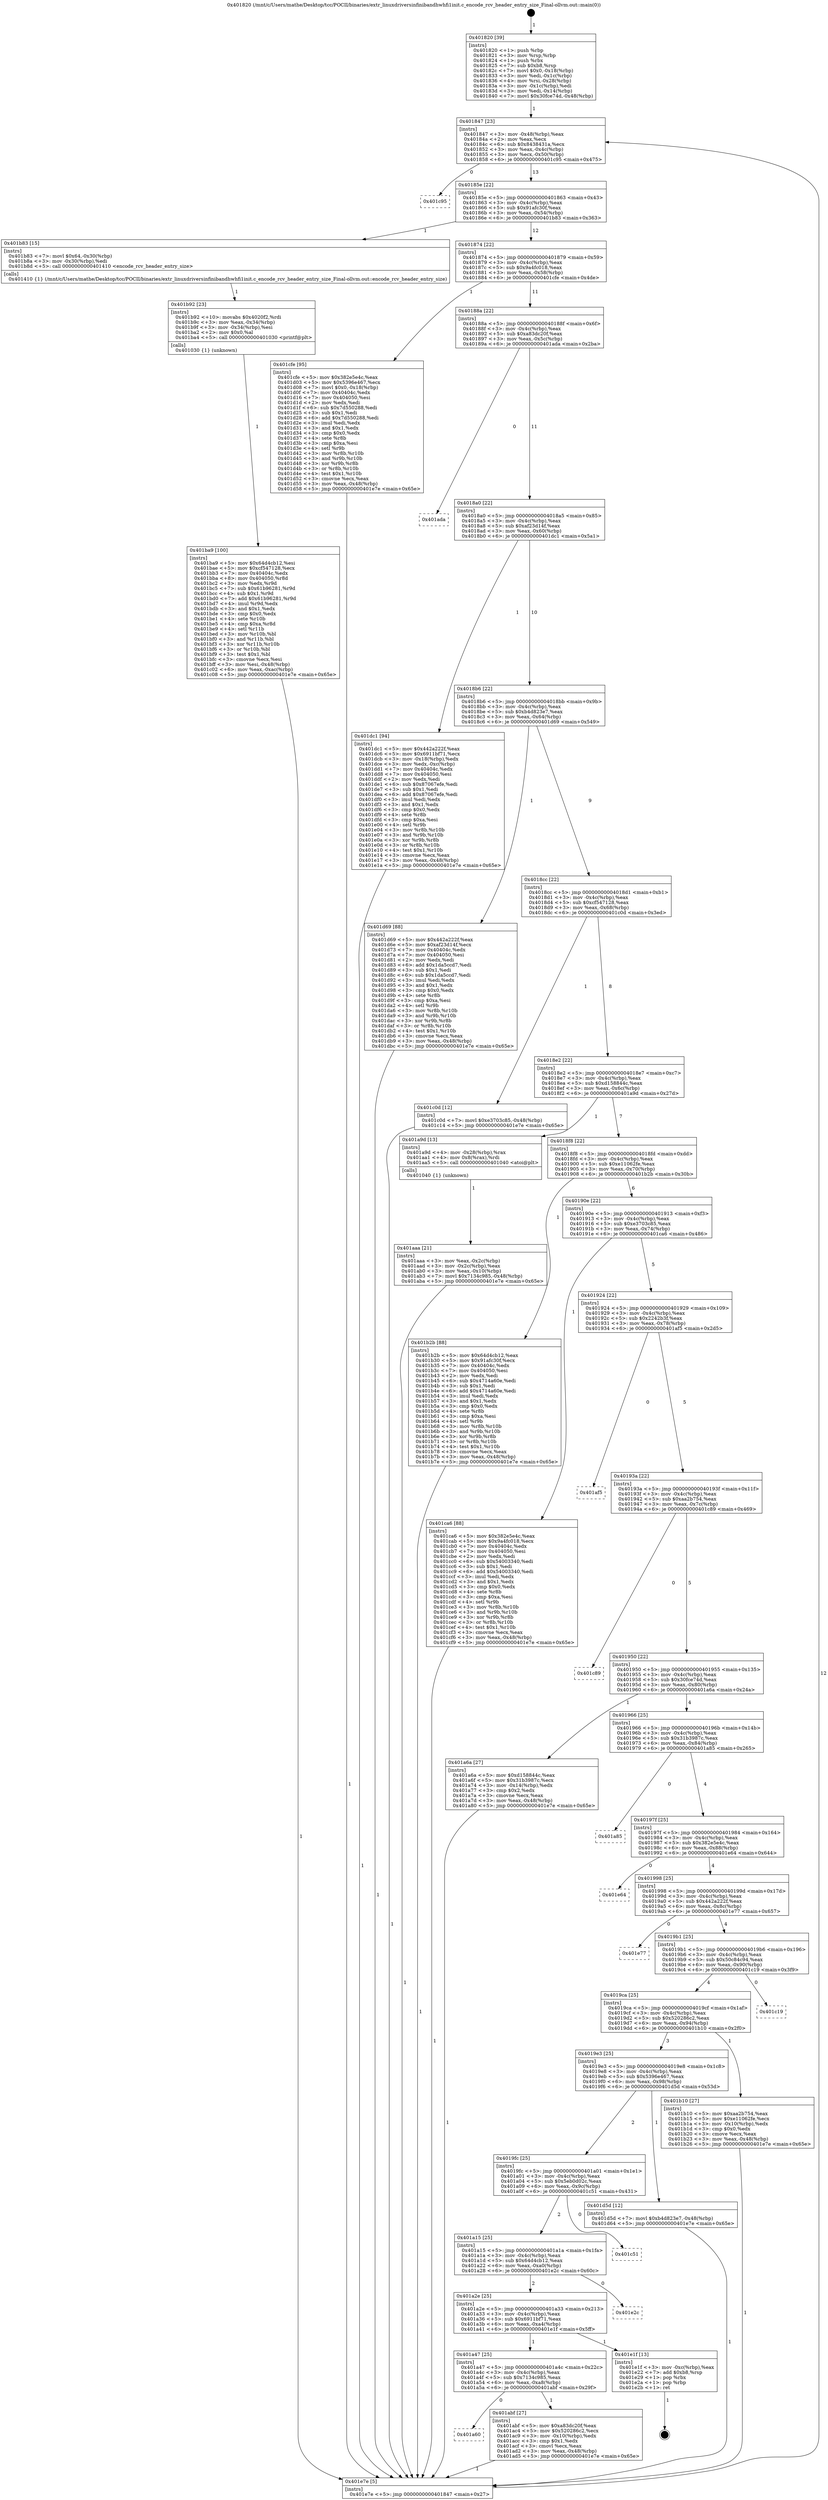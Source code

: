 digraph "0x401820" {
  label = "0x401820 (/mnt/c/Users/mathe/Desktop/tcc/POCII/binaries/extr_linuxdriversinfinibandhwhfi1init.c_encode_rcv_header_entry_size_Final-ollvm.out::main(0))"
  labelloc = "t"
  node[shape=record]

  Entry [label="",width=0.3,height=0.3,shape=circle,fillcolor=black,style=filled]
  "0x401847" [label="{
     0x401847 [23]\l
     | [instrs]\l
     &nbsp;&nbsp;0x401847 \<+3\>: mov -0x48(%rbp),%eax\l
     &nbsp;&nbsp;0x40184a \<+2\>: mov %eax,%ecx\l
     &nbsp;&nbsp;0x40184c \<+6\>: sub $0x8438431a,%ecx\l
     &nbsp;&nbsp;0x401852 \<+3\>: mov %eax,-0x4c(%rbp)\l
     &nbsp;&nbsp;0x401855 \<+3\>: mov %ecx,-0x50(%rbp)\l
     &nbsp;&nbsp;0x401858 \<+6\>: je 0000000000401c95 \<main+0x475\>\l
  }"]
  "0x401c95" [label="{
     0x401c95\l
  }", style=dashed]
  "0x40185e" [label="{
     0x40185e [22]\l
     | [instrs]\l
     &nbsp;&nbsp;0x40185e \<+5\>: jmp 0000000000401863 \<main+0x43\>\l
     &nbsp;&nbsp;0x401863 \<+3\>: mov -0x4c(%rbp),%eax\l
     &nbsp;&nbsp;0x401866 \<+5\>: sub $0x91afc30f,%eax\l
     &nbsp;&nbsp;0x40186b \<+3\>: mov %eax,-0x54(%rbp)\l
     &nbsp;&nbsp;0x40186e \<+6\>: je 0000000000401b83 \<main+0x363\>\l
  }"]
  Exit [label="",width=0.3,height=0.3,shape=circle,fillcolor=black,style=filled,peripheries=2]
  "0x401b83" [label="{
     0x401b83 [15]\l
     | [instrs]\l
     &nbsp;&nbsp;0x401b83 \<+7\>: movl $0x64,-0x30(%rbp)\l
     &nbsp;&nbsp;0x401b8a \<+3\>: mov -0x30(%rbp),%edi\l
     &nbsp;&nbsp;0x401b8d \<+5\>: call 0000000000401410 \<encode_rcv_header_entry_size\>\l
     | [calls]\l
     &nbsp;&nbsp;0x401410 \{1\} (/mnt/c/Users/mathe/Desktop/tcc/POCII/binaries/extr_linuxdriversinfinibandhwhfi1init.c_encode_rcv_header_entry_size_Final-ollvm.out::encode_rcv_header_entry_size)\l
  }"]
  "0x401874" [label="{
     0x401874 [22]\l
     | [instrs]\l
     &nbsp;&nbsp;0x401874 \<+5\>: jmp 0000000000401879 \<main+0x59\>\l
     &nbsp;&nbsp;0x401879 \<+3\>: mov -0x4c(%rbp),%eax\l
     &nbsp;&nbsp;0x40187c \<+5\>: sub $0x9a4fc018,%eax\l
     &nbsp;&nbsp;0x401881 \<+3\>: mov %eax,-0x58(%rbp)\l
     &nbsp;&nbsp;0x401884 \<+6\>: je 0000000000401cfe \<main+0x4de\>\l
  }"]
  "0x401ba9" [label="{
     0x401ba9 [100]\l
     | [instrs]\l
     &nbsp;&nbsp;0x401ba9 \<+5\>: mov $0x64d4cb12,%esi\l
     &nbsp;&nbsp;0x401bae \<+5\>: mov $0xcf547128,%ecx\l
     &nbsp;&nbsp;0x401bb3 \<+7\>: mov 0x40404c,%edx\l
     &nbsp;&nbsp;0x401bba \<+8\>: mov 0x404050,%r8d\l
     &nbsp;&nbsp;0x401bc2 \<+3\>: mov %edx,%r9d\l
     &nbsp;&nbsp;0x401bc5 \<+7\>: sub $0x61b96281,%r9d\l
     &nbsp;&nbsp;0x401bcc \<+4\>: sub $0x1,%r9d\l
     &nbsp;&nbsp;0x401bd0 \<+7\>: add $0x61b96281,%r9d\l
     &nbsp;&nbsp;0x401bd7 \<+4\>: imul %r9d,%edx\l
     &nbsp;&nbsp;0x401bdb \<+3\>: and $0x1,%edx\l
     &nbsp;&nbsp;0x401bde \<+3\>: cmp $0x0,%edx\l
     &nbsp;&nbsp;0x401be1 \<+4\>: sete %r10b\l
     &nbsp;&nbsp;0x401be5 \<+4\>: cmp $0xa,%r8d\l
     &nbsp;&nbsp;0x401be9 \<+4\>: setl %r11b\l
     &nbsp;&nbsp;0x401bed \<+3\>: mov %r10b,%bl\l
     &nbsp;&nbsp;0x401bf0 \<+3\>: and %r11b,%bl\l
     &nbsp;&nbsp;0x401bf3 \<+3\>: xor %r11b,%r10b\l
     &nbsp;&nbsp;0x401bf6 \<+3\>: or %r10b,%bl\l
     &nbsp;&nbsp;0x401bf9 \<+3\>: test $0x1,%bl\l
     &nbsp;&nbsp;0x401bfc \<+3\>: cmovne %ecx,%esi\l
     &nbsp;&nbsp;0x401bff \<+3\>: mov %esi,-0x48(%rbp)\l
     &nbsp;&nbsp;0x401c02 \<+6\>: mov %eax,-0xac(%rbp)\l
     &nbsp;&nbsp;0x401c08 \<+5\>: jmp 0000000000401e7e \<main+0x65e\>\l
  }"]
  "0x401cfe" [label="{
     0x401cfe [95]\l
     | [instrs]\l
     &nbsp;&nbsp;0x401cfe \<+5\>: mov $0x382e5e4c,%eax\l
     &nbsp;&nbsp;0x401d03 \<+5\>: mov $0x5396e467,%ecx\l
     &nbsp;&nbsp;0x401d08 \<+7\>: movl $0x0,-0x18(%rbp)\l
     &nbsp;&nbsp;0x401d0f \<+7\>: mov 0x40404c,%edx\l
     &nbsp;&nbsp;0x401d16 \<+7\>: mov 0x404050,%esi\l
     &nbsp;&nbsp;0x401d1d \<+2\>: mov %edx,%edi\l
     &nbsp;&nbsp;0x401d1f \<+6\>: sub $0x7d550288,%edi\l
     &nbsp;&nbsp;0x401d25 \<+3\>: sub $0x1,%edi\l
     &nbsp;&nbsp;0x401d28 \<+6\>: add $0x7d550288,%edi\l
     &nbsp;&nbsp;0x401d2e \<+3\>: imul %edi,%edx\l
     &nbsp;&nbsp;0x401d31 \<+3\>: and $0x1,%edx\l
     &nbsp;&nbsp;0x401d34 \<+3\>: cmp $0x0,%edx\l
     &nbsp;&nbsp;0x401d37 \<+4\>: sete %r8b\l
     &nbsp;&nbsp;0x401d3b \<+3\>: cmp $0xa,%esi\l
     &nbsp;&nbsp;0x401d3e \<+4\>: setl %r9b\l
     &nbsp;&nbsp;0x401d42 \<+3\>: mov %r8b,%r10b\l
     &nbsp;&nbsp;0x401d45 \<+3\>: and %r9b,%r10b\l
     &nbsp;&nbsp;0x401d48 \<+3\>: xor %r9b,%r8b\l
     &nbsp;&nbsp;0x401d4b \<+3\>: or %r8b,%r10b\l
     &nbsp;&nbsp;0x401d4e \<+4\>: test $0x1,%r10b\l
     &nbsp;&nbsp;0x401d52 \<+3\>: cmovne %ecx,%eax\l
     &nbsp;&nbsp;0x401d55 \<+3\>: mov %eax,-0x48(%rbp)\l
     &nbsp;&nbsp;0x401d58 \<+5\>: jmp 0000000000401e7e \<main+0x65e\>\l
  }"]
  "0x40188a" [label="{
     0x40188a [22]\l
     | [instrs]\l
     &nbsp;&nbsp;0x40188a \<+5\>: jmp 000000000040188f \<main+0x6f\>\l
     &nbsp;&nbsp;0x40188f \<+3\>: mov -0x4c(%rbp),%eax\l
     &nbsp;&nbsp;0x401892 \<+5\>: sub $0xa83dc20f,%eax\l
     &nbsp;&nbsp;0x401897 \<+3\>: mov %eax,-0x5c(%rbp)\l
     &nbsp;&nbsp;0x40189a \<+6\>: je 0000000000401ada \<main+0x2ba\>\l
  }"]
  "0x401b92" [label="{
     0x401b92 [23]\l
     | [instrs]\l
     &nbsp;&nbsp;0x401b92 \<+10\>: movabs $0x4020f2,%rdi\l
     &nbsp;&nbsp;0x401b9c \<+3\>: mov %eax,-0x34(%rbp)\l
     &nbsp;&nbsp;0x401b9f \<+3\>: mov -0x34(%rbp),%esi\l
     &nbsp;&nbsp;0x401ba2 \<+2\>: mov $0x0,%al\l
     &nbsp;&nbsp;0x401ba4 \<+5\>: call 0000000000401030 \<printf@plt\>\l
     | [calls]\l
     &nbsp;&nbsp;0x401030 \{1\} (unknown)\l
  }"]
  "0x401ada" [label="{
     0x401ada\l
  }", style=dashed]
  "0x4018a0" [label="{
     0x4018a0 [22]\l
     | [instrs]\l
     &nbsp;&nbsp;0x4018a0 \<+5\>: jmp 00000000004018a5 \<main+0x85\>\l
     &nbsp;&nbsp;0x4018a5 \<+3\>: mov -0x4c(%rbp),%eax\l
     &nbsp;&nbsp;0x4018a8 \<+5\>: sub $0xaf23d14f,%eax\l
     &nbsp;&nbsp;0x4018ad \<+3\>: mov %eax,-0x60(%rbp)\l
     &nbsp;&nbsp;0x4018b0 \<+6\>: je 0000000000401dc1 \<main+0x5a1\>\l
  }"]
  "0x401a60" [label="{
     0x401a60\l
  }", style=dashed]
  "0x401dc1" [label="{
     0x401dc1 [94]\l
     | [instrs]\l
     &nbsp;&nbsp;0x401dc1 \<+5\>: mov $0x442a222f,%eax\l
     &nbsp;&nbsp;0x401dc6 \<+5\>: mov $0x6911bf71,%ecx\l
     &nbsp;&nbsp;0x401dcb \<+3\>: mov -0x18(%rbp),%edx\l
     &nbsp;&nbsp;0x401dce \<+3\>: mov %edx,-0xc(%rbp)\l
     &nbsp;&nbsp;0x401dd1 \<+7\>: mov 0x40404c,%edx\l
     &nbsp;&nbsp;0x401dd8 \<+7\>: mov 0x404050,%esi\l
     &nbsp;&nbsp;0x401ddf \<+2\>: mov %edx,%edi\l
     &nbsp;&nbsp;0x401de1 \<+6\>: sub $0x87067efe,%edi\l
     &nbsp;&nbsp;0x401de7 \<+3\>: sub $0x1,%edi\l
     &nbsp;&nbsp;0x401dea \<+6\>: add $0x87067efe,%edi\l
     &nbsp;&nbsp;0x401df0 \<+3\>: imul %edi,%edx\l
     &nbsp;&nbsp;0x401df3 \<+3\>: and $0x1,%edx\l
     &nbsp;&nbsp;0x401df6 \<+3\>: cmp $0x0,%edx\l
     &nbsp;&nbsp;0x401df9 \<+4\>: sete %r8b\l
     &nbsp;&nbsp;0x401dfd \<+3\>: cmp $0xa,%esi\l
     &nbsp;&nbsp;0x401e00 \<+4\>: setl %r9b\l
     &nbsp;&nbsp;0x401e04 \<+3\>: mov %r8b,%r10b\l
     &nbsp;&nbsp;0x401e07 \<+3\>: and %r9b,%r10b\l
     &nbsp;&nbsp;0x401e0a \<+3\>: xor %r9b,%r8b\l
     &nbsp;&nbsp;0x401e0d \<+3\>: or %r8b,%r10b\l
     &nbsp;&nbsp;0x401e10 \<+4\>: test $0x1,%r10b\l
     &nbsp;&nbsp;0x401e14 \<+3\>: cmovne %ecx,%eax\l
     &nbsp;&nbsp;0x401e17 \<+3\>: mov %eax,-0x48(%rbp)\l
     &nbsp;&nbsp;0x401e1a \<+5\>: jmp 0000000000401e7e \<main+0x65e\>\l
  }"]
  "0x4018b6" [label="{
     0x4018b6 [22]\l
     | [instrs]\l
     &nbsp;&nbsp;0x4018b6 \<+5\>: jmp 00000000004018bb \<main+0x9b\>\l
     &nbsp;&nbsp;0x4018bb \<+3\>: mov -0x4c(%rbp),%eax\l
     &nbsp;&nbsp;0x4018be \<+5\>: sub $0xb4d823e7,%eax\l
     &nbsp;&nbsp;0x4018c3 \<+3\>: mov %eax,-0x64(%rbp)\l
     &nbsp;&nbsp;0x4018c6 \<+6\>: je 0000000000401d69 \<main+0x549\>\l
  }"]
  "0x401abf" [label="{
     0x401abf [27]\l
     | [instrs]\l
     &nbsp;&nbsp;0x401abf \<+5\>: mov $0xa83dc20f,%eax\l
     &nbsp;&nbsp;0x401ac4 \<+5\>: mov $0x520286c2,%ecx\l
     &nbsp;&nbsp;0x401ac9 \<+3\>: mov -0x10(%rbp),%edx\l
     &nbsp;&nbsp;0x401acc \<+3\>: cmp $0x1,%edx\l
     &nbsp;&nbsp;0x401acf \<+3\>: cmovl %ecx,%eax\l
     &nbsp;&nbsp;0x401ad2 \<+3\>: mov %eax,-0x48(%rbp)\l
     &nbsp;&nbsp;0x401ad5 \<+5\>: jmp 0000000000401e7e \<main+0x65e\>\l
  }"]
  "0x401d69" [label="{
     0x401d69 [88]\l
     | [instrs]\l
     &nbsp;&nbsp;0x401d69 \<+5\>: mov $0x442a222f,%eax\l
     &nbsp;&nbsp;0x401d6e \<+5\>: mov $0xaf23d14f,%ecx\l
     &nbsp;&nbsp;0x401d73 \<+7\>: mov 0x40404c,%edx\l
     &nbsp;&nbsp;0x401d7a \<+7\>: mov 0x404050,%esi\l
     &nbsp;&nbsp;0x401d81 \<+2\>: mov %edx,%edi\l
     &nbsp;&nbsp;0x401d83 \<+6\>: add $0x1da5ccd7,%edi\l
     &nbsp;&nbsp;0x401d89 \<+3\>: sub $0x1,%edi\l
     &nbsp;&nbsp;0x401d8c \<+6\>: sub $0x1da5ccd7,%edi\l
     &nbsp;&nbsp;0x401d92 \<+3\>: imul %edi,%edx\l
     &nbsp;&nbsp;0x401d95 \<+3\>: and $0x1,%edx\l
     &nbsp;&nbsp;0x401d98 \<+3\>: cmp $0x0,%edx\l
     &nbsp;&nbsp;0x401d9b \<+4\>: sete %r8b\l
     &nbsp;&nbsp;0x401d9f \<+3\>: cmp $0xa,%esi\l
     &nbsp;&nbsp;0x401da2 \<+4\>: setl %r9b\l
     &nbsp;&nbsp;0x401da6 \<+3\>: mov %r8b,%r10b\l
     &nbsp;&nbsp;0x401da9 \<+3\>: and %r9b,%r10b\l
     &nbsp;&nbsp;0x401dac \<+3\>: xor %r9b,%r8b\l
     &nbsp;&nbsp;0x401daf \<+3\>: or %r8b,%r10b\l
     &nbsp;&nbsp;0x401db2 \<+4\>: test $0x1,%r10b\l
     &nbsp;&nbsp;0x401db6 \<+3\>: cmovne %ecx,%eax\l
     &nbsp;&nbsp;0x401db9 \<+3\>: mov %eax,-0x48(%rbp)\l
     &nbsp;&nbsp;0x401dbc \<+5\>: jmp 0000000000401e7e \<main+0x65e\>\l
  }"]
  "0x4018cc" [label="{
     0x4018cc [22]\l
     | [instrs]\l
     &nbsp;&nbsp;0x4018cc \<+5\>: jmp 00000000004018d1 \<main+0xb1\>\l
     &nbsp;&nbsp;0x4018d1 \<+3\>: mov -0x4c(%rbp),%eax\l
     &nbsp;&nbsp;0x4018d4 \<+5\>: sub $0xcf547128,%eax\l
     &nbsp;&nbsp;0x4018d9 \<+3\>: mov %eax,-0x68(%rbp)\l
     &nbsp;&nbsp;0x4018dc \<+6\>: je 0000000000401c0d \<main+0x3ed\>\l
  }"]
  "0x401a47" [label="{
     0x401a47 [25]\l
     | [instrs]\l
     &nbsp;&nbsp;0x401a47 \<+5\>: jmp 0000000000401a4c \<main+0x22c\>\l
     &nbsp;&nbsp;0x401a4c \<+3\>: mov -0x4c(%rbp),%eax\l
     &nbsp;&nbsp;0x401a4f \<+5\>: sub $0x7134c985,%eax\l
     &nbsp;&nbsp;0x401a54 \<+6\>: mov %eax,-0xa8(%rbp)\l
     &nbsp;&nbsp;0x401a5a \<+6\>: je 0000000000401abf \<main+0x29f\>\l
  }"]
  "0x401c0d" [label="{
     0x401c0d [12]\l
     | [instrs]\l
     &nbsp;&nbsp;0x401c0d \<+7\>: movl $0xe3703c85,-0x48(%rbp)\l
     &nbsp;&nbsp;0x401c14 \<+5\>: jmp 0000000000401e7e \<main+0x65e\>\l
  }"]
  "0x4018e2" [label="{
     0x4018e2 [22]\l
     | [instrs]\l
     &nbsp;&nbsp;0x4018e2 \<+5\>: jmp 00000000004018e7 \<main+0xc7\>\l
     &nbsp;&nbsp;0x4018e7 \<+3\>: mov -0x4c(%rbp),%eax\l
     &nbsp;&nbsp;0x4018ea \<+5\>: sub $0xd158844c,%eax\l
     &nbsp;&nbsp;0x4018ef \<+3\>: mov %eax,-0x6c(%rbp)\l
     &nbsp;&nbsp;0x4018f2 \<+6\>: je 0000000000401a9d \<main+0x27d\>\l
  }"]
  "0x401e1f" [label="{
     0x401e1f [13]\l
     | [instrs]\l
     &nbsp;&nbsp;0x401e1f \<+3\>: mov -0xc(%rbp),%eax\l
     &nbsp;&nbsp;0x401e22 \<+7\>: add $0xb8,%rsp\l
     &nbsp;&nbsp;0x401e29 \<+1\>: pop %rbx\l
     &nbsp;&nbsp;0x401e2a \<+1\>: pop %rbp\l
     &nbsp;&nbsp;0x401e2b \<+1\>: ret\l
  }"]
  "0x401a9d" [label="{
     0x401a9d [13]\l
     | [instrs]\l
     &nbsp;&nbsp;0x401a9d \<+4\>: mov -0x28(%rbp),%rax\l
     &nbsp;&nbsp;0x401aa1 \<+4\>: mov 0x8(%rax),%rdi\l
     &nbsp;&nbsp;0x401aa5 \<+5\>: call 0000000000401040 \<atoi@plt\>\l
     | [calls]\l
     &nbsp;&nbsp;0x401040 \{1\} (unknown)\l
  }"]
  "0x4018f8" [label="{
     0x4018f8 [22]\l
     | [instrs]\l
     &nbsp;&nbsp;0x4018f8 \<+5\>: jmp 00000000004018fd \<main+0xdd\>\l
     &nbsp;&nbsp;0x4018fd \<+3\>: mov -0x4c(%rbp),%eax\l
     &nbsp;&nbsp;0x401900 \<+5\>: sub $0xe11062fe,%eax\l
     &nbsp;&nbsp;0x401905 \<+3\>: mov %eax,-0x70(%rbp)\l
     &nbsp;&nbsp;0x401908 \<+6\>: je 0000000000401b2b \<main+0x30b\>\l
  }"]
  "0x401a2e" [label="{
     0x401a2e [25]\l
     | [instrs]\l
     &nbsp;&nbsp;0x401a2e \<+5\>: jmp 0000000000401a33 \<main+0x213\>\l
     &nbsp;&nbsp;0x401a33 \<+3\>: mov -0x4c(%rbp),%eax\l
     &nbsp;&nbsp;0x401a36 \<+5\>: sub $0x6911bf71,%eax\l
     &nbsp;&nbsp;0x401a3b \<+6\>: mov %eax,-0xa4(%rbp)\l
     &nbsp;&nbsp;0x401a41 \<+6\>: je 0000000000401e1f \<main+0x5ff\>\l
  }"]
  "0x401b2b" [label="{
     0x401b2b [88]\l
     | [instrs]\l
     &nbsp;&nbsp;0x401b2b \<+5\>: mov $0x64d4cb12,%eax\l
     &nbsp;&nbsp;0x401b30 \<+5\>: mov $0x91afc30f,%ecx\l
     &nbsp;&nbsp;0x401b35 \<+7\>: mov 0x40404c,%edx\l
     &nbsp;&nbsp;0x401b3c \<+7\>: mov 0x404050,%esi\l
     &nbsp;&nbsp;0x401b43 \<+2\>: mov %edx,%edi\l
     &nbsp;&nbsp;0x401b45 \<+6\>: sub $0x4714a60e,%edi\l
     &nbsp;&nbsp;0x401b4b \<+3\>: sub $0x1,%edi\l
     &nbsp;&nbsp;0x401b4e \<+6\>: add $0x4714a60e,%edi\l
     &nbsp;&nbsp;0x401b54 \<+3\>: imul %edi,%edx\l
     &nbsp;&nbsp;0x401b57 \<+3\>: and $0x1,%edx\l
     &nbsp;&nbsp;0x401b5a \<+3\>: cmp $0x0,%edx\l
     &nbsp;&nbsp;0x401b5d \<+4\>: sete %r8b\l
     &nbsp;&nbsp;0x401b61 \<+3\>: cmp $0xa,%esi\l
     &nbsp;&nbsp;0x401b64 \<+4\>: setl %r9b\l
     &nbsp;&nbsp;0x401b68 \<+3\>: mov %r8b,%r10b\l
     &nbsp;&nbsp;0x401b6b \<+3\>: and %r9b,%r10b\l
     &nbsp;&nbsp;0x401b6e \<+3\>: xor %r9b,%r8b\l
     &nbsp;&nbsp;0x401b71 \<+3\>: or %r8b,%r10b\l
     &nbsp;&nbsp;0x401b74 \<+4\>: test $0x1,%r10b\l
     &nbsp;&nbsp;0x401b78 \<+3\>: cmovne %ecx,%eax\l
     &nbsp;&nbsp;0x401b7b \<+3\>: mov %eax,-0x48(%rbp)\l
     &nbsp;&nbsp;0x401b7e \<+5\>: jmp 0000000000401e7e \<main+0x65e\>\l
  }"]
  "0x40190e" [label="{
     0x40190e [22]\l
     | [instrs]\l
     &nbsp;&nbsp;0x40190e \<+5\>: jmp 0000000000401913 \<main+0xf3\>\l
     &nbsp;&nbsp;0x401913 \<+3\>: mov -0x4c(%rbp),%eax\l
     &nbsp;&nbsp;0x401916 \<+5\>: sub $0xe3703c85,%eax\l
     &nbsp;&nbsp;0x40191b \<+3\>: mov %eax,-0x74(%rbp)\l
     &nbsp;&nbsp;0x40191e \<+6\>: je 0000000000401ca6 \<main+0x486\>\l
  }"]
  "0x401e2c" [label="{
     0x401e2c\l
  }", style=dashed]
  "0x401ca6" [label="{
     0x401ca6 [88]\l
     | [instrs]\l
     &nbsp;&nbsp;0x401ca6 \<+5\>: mov $0x382e5e4c,%eax\l
     &nbsp;&nbsp;0x401cab \<+5\>: mov $0x9a4fc018,%ecx\l
     &nbsp;&nbsp;0x401cb0 \<+7\>: mov 0x40404c,%edx\l
     &nbsp;&nbsp;0x401cb7 \<+7\>: mov 0x404050,%esi\l
     &nbsp;&nbsp;0x401cbe \<+2\>: mov %edx,%edi\l
     &nbsp;&nbsp;0x401cc0 \<+6\>: sub $0x54003340,%edi\l
     &nbsp;&nbsp;0x401cc6 \<+3\>: sub $0x1,%edi\l
     &nbsp;&nbsp;0x401cc9 \<+6\>: add $0x54003340,%edi\l
     &nbsp;&nbsp;0x401ccf \<+3\>: imul %edi,%edx\l
     &nbsp;&nbsp;0x401cd2 \<+3\>: and $0x1,%edx\l
     &nbsp;&nbsp;0x401cd5 \<+3\>: cmp $0x0,%edx\l
     &nbsp;&nbsp;0x401cd8 \<+4\>: sete %r8b\l
     &nbsp;&nbsp;0x401cdc \<+3\>: cmp $0xa,%esi\l
     &nbsp;&nbsp;0x401cdf \<+4\>: setl %r9b\l
     &nbsp;&nbsp;0x401ce3 \<+3\>: mov %r8b,%r10b\l
     &nbsp;&nbsp;0x401ce6 \<+3\>: and %r9b,%r10b\l
     &nbsp;&nbsp;0x401ce9 \<+3\>: xor %r9b,%r8b\l
     &nbsp;&nbsp;0x401cec \<+3\>: or %r8b,%r10b\l
     &nbsp;&nbsp;0x401cef \<+4\>: test $0x1,%r10b\l
     &nbsp;&nbsp;0x401cf3 \<+3\>: cmovne %ecx,%eax\l
     &nbsp;&nbsp;0x401cf6 \<+3\>: mov %eax,-0x48(%rbp)\l
     &nbsp;&nbsp;0x401cf9 \<+5\>: jmp 0000000000401e7e \<main+0x65e\>\l
  }"]
  "0x401924" [label="{
     0x401924 [22]\l
     | [instrs]\l
     &nbsp;&nbsp;0x401924 \<+5\>: jmp 0000000000401929 \<main+0x109\>\l
     &nbsp;&nbsp;0x401929 \<+3\>: mov -0x4c(%rbp),%eax\l
     &nbsp;&nbsp;0x40192c \<+5\>: sub $0x2242b3f,%eax\l
     &nbsp;&nbsp;0x401931 \<+3\>: mov %eax,-0x78(%rbp)\l
     &nbsp;&nbsp;0x401934 \<+6\>: je 0000000000401af5 \<main+0x2d5\>\l
  }"]
  "0x401a15" [label="{
     0x401a15 [25]\l
     | [instrs]\l
     &nbsp;&nbsp;0x401a15 \<+5\>: jmp 0000000000401a1a \<main+0x1fa\>\l
     &nbsp;&nbsp;0x401a1a \<+3\>: mov -0x4c(%rbp),%eax\l
     &nbsp;&nbsp;0x401a1d \<+5\>: sub $0x64d4cb12,%eax\l
     &nbsp;&nbsp;0x401a22 \<+6\>: mov %eax,-0xa0(%rbp)\l
     &nbsp;&nbsp;0x401a28 \<+6\>: je 0000000000401e2c \<main+0x60c\>\l
  }"]
  "0x401af5" [label="{
     0x401af5\l
  }", style=dashed]
  "0x40193a" [label="{
     0x40193a [22]\l
     | [instrs]\l
     &nbsp;&nbsp;0x40193a \<+5\>: jmp 000000000040193f \<main+0x11f\>\l
     &nbsp;&nbsp;0x40193f \<+3\>: mov -0x4c(%rbp),%eax\l
     &nbsp;&nbsp;0x401942 \<+5\>: sub $0xaa2b754,%eax\l
     &nbsp;&nbsp;0x401947 \<+3\>: mov %eax,-0x7c(%rbp)\l
     &nbsp;&nbsp;0x40194a \<+6\>: je 0000000000401c89 \<main+0x469\>\l
  }"]
  "0x401c51" [label="{
     0x401c51\l
  }", style=dashed]
  "0x401c89" [label="{
     0x401c89\l
  }", style=dashed]
  "0x401950" [label="{
     0x401950 [22]\l
     | [instrs]\l
     &nbsp;&nbsp;0x401950 \<+5\>: jmp 0000000000401955 \<main+0x135\>\l
     &nbsp;&nbsp;0x401955 \<+3\>: mov -0x4c(%rbp),%eax\l
     &nbsp;&nbsp;0x401958 \<+5\>: sub $0x30fce74d,%eax\l
     &nbsp;&nbsp;0x40195d \<+3\>: mov %eax,-0x80(%rbp)\l
     &nbsp;&nbsp;0x401960 \<+6\>: je 0000000000401a6a \<main+0x24a\>\l
  }"]
  "0x4019fc" [label="{
     0x4019fc [25]\l
     | [instrs]\l
     &nbsp;&nbsp;0x4019fc \<+5\>: jmp 0000000000401a01 \<main+0x1e1\>\l
     &nbsp;&nbsp;0x401a01 \<+3\>: mov -0x4c(%rbp),%eax\l
     &nbsp;&nbsp;0x401a04 \<+5\>: sub $0x5eb0d02c,%eax\l
     &nbsp;&nbsp;0x401a09 \<+6\>: mov %eax,-0x9c(%rbp)\l
     &nbsp;&nbsp;0x401a0f \<+6\>: je 0000000000401c51 \<main+0x431\>\l
  }"]
  "0x401a6a" [label="{
     0x401a6a [27]\l
     | [instrs]\l
     &nbsp;&nbsp;0x401a6a \<+5\>: mov $0xd158844c,%eax\l
     &nbsp;&nbsp;0x401a6f \<+5\>: mov $0x31b3987c,%ecx\l
     &nbsp;&nbsp;0x401a74 \<+3\>: mov -0x14(%rbp),%edx\l
     &nbsp;&nbsp;0x401a77 \<+3\>: cmp $0x2,%edx\l
     &nbsp;&nbsp;0x401a7a \<+3\>: cmovne %ecx,%eax\l
     &nbsp;&nbsp;0x401a7d \<+3\>: mov %eax,-0x48(%rbp)\l
     &nbsp;&nbsp;0x401a80 \<+5\>: jmp 0000000000401e7e \<main+0x65e\>\l
  }"]
  "0x401966" [label="{
     0x401966 [25]\l
     | [instrs]\l
     &nbsp;&nbsp;0x401966 \<+5\>: jmp 000000000040196b \<main+0x14b\>\l
     &nbsp;&nbsp;0x40196b \<+3\>: mov -0x4c(%rbp),%eax\l
     &nbsp;&nbsp;0x40196e \<+5\>: sub $0x31b3987c,%eax\l
     &nbsp;&nbsp;0x401973 \<+6\>: mov %eax,-0x84(%rbp)\l
     &nbsp;&nbsp;0x401979 \<+6\>: je 0000000000401a85 \<main+0x265\>\l
  }"]
  "0x401e7e" [label="{
     0x401e7e [5]\l
     | [instrs]\l
     &nbsp;&nbsp;0x401e7e \<+5\>: jmp 0000000000401847 \<main+0x27\>\l
  }"]
  "0x401820" [label="{
     0x401820 [39]\l
     | [instrs]\l
     &nbsp;&nbsp;0x401820 \<+1\>: push %rbp\l
     &nbsp;&nbsp;0x401821 \<+3\>: mov %rsp,%rbp\l
     &nbsp;&nbsp;0x401824 \<+1\>: push %rbx\l
     &nbsp;&nbsp;0x401825 \<+7\>: sub $0xb8,%rsp\l
     &nbsp;&nbsp;0x40182c \<+7\>: movl $0x0,-0x18(%rbp)\l
     &nbsp;&nbsp;0x401833 \<+3\>: mov %edi,-0x1c(%rbp)\l
     &nbsp;&nbsp;0x401836 \<+4\>: mov %rsi,-0x28(%rbp)\l
     &nbsp;&nbsp;0x40183a \<+3\>: mov -0x1c(%rbp),%edi\l
     &nbsp;&nbsp;0x40183d \<+3\>: mov %edi,-0x14(%rbp)\l
     &nbsp;&nbsp;0x401840 \<+7\>: movl $0x30fce74d,-0x48(%rbp)\l
  }"]
  "0x401aaa" [label="{
     0x401aaa [21]\l
     | [instrs]\l
     &nbsp;&nbsp;0x401aaa \<+3\>: mov %eax,-0x2c(%rbp)\l
     &nbsp;&nbsp;0x401aad \<+3\>: mov -0x2c(%rbp),%eax\l
     &nbsp;&nbsp;0x401ab0 \<+3\>: mov %eax,-0x10(%rbp)\l
     &nbsp;&nbsp;0x401ab3 \<+7\>: movl $0x7134c985,-0x48(%rbp)\l
     &nbsp;&nbsp;0x401aba \<+5\>: jmp 0000000000401e7e \<main+0x65e\>\l
  }"]
  "0x401d5d" [label="{
     0x401d5d [12]\l
     | [instrs]\l
     &nbsp;&nbsp;0x401d5d \<+7\>: movl $0xb4d823e7,-0x48(%rbp)\l
     &nbsp;&nbsp;0x401d64 \<+5\>: jmp 0000000000401e7e \<main+0x65e\>\l
  }"]
  "0x401a85" [label="{
     0x401a85\l
  }", style=dashed]
  "0x40197f" [label="{
     0x40197f [25]\l
     | [instrs]\l
     &nbsp;&nbsp;0x40197f \<+5\>: jmp 0000000000401984 \<main+0x164\>\l
     &nbsp;&nbsp;0x401984 \<+3\>: mov -0x4c(%rbp),%eax\l
     &nbsp;&nbsp;0x401987 \<+5\>: sub $0x382e5e4c,%eax\l
     &nbsp;&nbsp;0x40198c \<+6\>: mov %eax,-0x88(%rbp)\l
     &nbsp;&nbsp;0x401992 \<+6\>: je 0000000000401e64 \<main+0x644\>\l
  }"]
  "0x4019e3" [label="{
     0x4019e3 [25]\l
     | [instrs]\l
     &nbsp;&nbsp;0x4019e3 \<+5\>: jmp 00000000004019e8 \<main+0x1c8\>\l
     &nbsp;&nbsp;0x4019e8 \<+3\>: mov -0x4c(%rbp),%eax\l
     &nbsp;&nbsp;0x4019eb \<+5\>: sub $0x5396e467,%eax\l
     &nbsp;&nbsp;0x4019f0 \<+6\>: mov %eax,-0x98(%rbp)\l
     &nbsp;&nbsp;0x4019f6 \<+6\>: je 0000000000401d5d \<main+0x53d\>\l
  }"]
  "0x401e64" [label="{
     0x401e64\l
  }", style=dashed]
  "0x401998" [label="{
     0x401998 [25]\l
     | [instrs]\l
     &nbsp;&nbsp;0x401998 \<+5\>: jmp 000000000040199d \<main+0x17d\>\l
     &nbsp;&nbsp;0x40199d \<+3\>: mov -0x4c(%rbp),%eax\l
     &nbsp;&nbsp;0x4019a0 \<+5\>: sub $0x442a222f,%eax\l
     &nbsp;&nbsp;0x4019a5 \<+6\>: mov %eax,-0x8c(%rbp)\l
     &nbsp;&nbsp;0x4019ab \<+6\>: je 0000000000401e77 \<main+0x657\>\l
  }"]
  "0x401b10" [label="{
     0x401b10 [27]\l
     | [instrs]\l
     &nbsp;&nbsp;0x401b10 \<+5\>: mov $0xaa2b754,%eax\l
     &nbsp;&nbsp;0x401b15 \<+5\>: mov $0xe11062fe,%ecx\l
     &nbsp;&nbsp;0x401b1a \<+3\>: mov -0x10(%rbp),%edx\l
     &nbsp;&nbsp;0x401b1d \<+3\>: cmp $0x0,%edx\l
     &nbsp;&nbsp;0x401b20 \<+3\>: cmove %ecx,%eax\l
     &nbsp;&nbsp;0x401b23 \<+3\>: mov %eax,-0x48(%rbp)\l
     &nbsp;&nbsp;0x401b26 \<+5\>: jmp 0000000000401e7e \<main+0x65e\>\l
  }"]
  "0x401e77" [label="{
     0x401e77\l
  }", style=dashed]
  "0x4019b1" [label="{
     0x4019b1 [25]\l
     | [instrs]\l
     &nbsp;&nbsp;0x4019b1 \<+5\>: jmp 00000000004019b6 \<main+0x196\>\l
     &nbsp;&nbsp;0x4019b6 \<+3\>: mov -0x4c(%rbp),%eax\l
     &nbsp;&nbsp;0x4019b9 \<+5\>: sub $0x50c84c94,%eax\l
     &nbsp;&nbsp;0x4019be \<+6\>: mov %eax,-0x90(%rbp)\l
     &nbsp;&nbsp;0x4019c4 \<+6\>: je 0000000000401c19 \<main+0x3f9\>\l
  }"]
  "0x4019ca" [label="{
     0x4019ca [25]\l
     | [instrs]\l
     &nbsp;&nbsp;0x4019ca \<+5\>: jmp 00000000004019cf \<main+0x1af\>\l
     &nbsp;&nbsp;0x4019cf \<+3\>: mov -0x4c(%rbp),%eax\l
     &nbsp;&nbsp;0x4019d2 \<+5\>: sub $0x520286c2,%eax\l
     &nbsp;&nbsp;0x4019d7 \<+6\>: mov %eax,-0x94(%rbp)\l
     &nbsp;&nbsp;0x4019dd \<+6\>: je 0000000000401b10 \<main+0x2f0\>\l
  }"]
  "0x401c19" [label="{
     0x401c19\l
  }", style=dashed]
  Entry -> "0x401820" [label=" 1"]
  "0x401847" -> "0x401c95" [label=" 0"]
  "0x401847" -> "0x40185e" [label=" 13"]
  "0x401e1f" -> Exit [label=" 1"]
  "0x40185e" -> "0x401b83" [label=" 1"]
  "0x40185e" -> "0x401874" [label=" 12"]
  "0x401dc1" -> "0x401e7e" [label=" 1"]
  "0x401874" -> "0x401cfe" [label=" 1"]
  "0x401874" -> "0x40188a" [label=" 11"]
  "0x401d69" -> "0x401e7e" [label=" 1"]
  "0x40188a" -> "0x401ada" [label=" 0"]
  "0x40188a" -> "0x4018a0" [label=" 11"]
  "0x401d5d" -> "0x401e7e" [label=" 1"]
  "0x4018a0" -> "0x401dc1" [label=" 1"]
  "0x4018a0" -> "0x4018b6" [label=" 10"]
  "0x401cfe" -> "0x401e7e" [label=" 1"]
  "0x4018b6" -> "0x401d69" [label=" 1"]
  "0x4018b6" -> "0x4018cc" [label=" 9"]
  "0x401ca6" -> "0x401e7e" [label=" 1"]
  "0x4018cc" -> "0x401c0d" [label=" 1"]
  "0x4018cc" -> "0x4018e2" [label=" 8"]
  "0x401ba9" -> "0x401e7e" [label=" 1"]
  "0x4018e2" -> "0x401a9d" [label=" 1"]
  "0x4018e2" -> "0x4018f8" [label=" 7"]
  "0x401b92" -> "0x401ba9" [label=" 1"]
  "0x4018f8" -> "0x401b2b" [label=" 1"]
  "0x4018f8" -> "0x40190e" [label=" 6"]
  "0x401b2b" -> "0x401e7e" [label=" 1"]
  "0x40190e" -> "0x401ca6" [label=" 1"]
  "0x40190e" -> "0x401924" [label=" 5"]
  "0x401b10" -> "0x401e7e" [label=" 1"]
  "0x401924" -> "0x401af5" [label=" 0"]
  "0x401924" -> "0x40193a" [label=" 5"]
  "0x401a47" -> "0x401a60" [label=" 0"]
  "0x40193a" -> "0x401c89" [label=" 0"]
  "0x40193a" -> "0x401950" [label=" 5"]
  "0x401a47" -> "0x401abf" [label=" 1"]
  "0x401950" -> "0x401a6a" [label=" 1"]
  "0x401950" -> "0x401966" [label=" 4"]
  "0x401a6a" -> "0x401e7e" [label=" 1"]
  "0x401820" -> "0x401847" [label=" 1"]
  "0x401e7e" -> "0x401847" [label=" 12"]
  "0x401a9d" -> "0x401aaa" [label=" 1"]
  "0x401aaa" -> "0x401e7e" [label=" 1"]
  "0x401a2e" -> "0x401a47" [label=" 1"]
  "0x401966" -> "0x401a85" [label=" 0"]
  "0x401966" -> "0x40197f" [label=" 4"]
  "0x401a2e" -> "0x401e1f" [label=" 1"]
  "0x40197f" -> "0x401e64" [label=" 0"]
  "0x40197f" -> "0x401998" [label=" 4"]
  "0x401a15" -> "0x401a2e" [label=" 2"]
  "0x401998" -> "0x401e77" [label=" 0"]
  "0x401998" -> "0x4019b1" [label=" 4"]
  "0x401a15" -> "0x401e2c" [label=" 0"]
  "0x4019b1" -> "0x401c19" [label=" 0"]
  "0x4019b1" -> "0x4019ca" [label=" 4"]
  "0x401abf" -> "0x401e7e" [label=" 1"]
  "0x4019ca" -> "0x401b10" [label=" 1"]
  "0x4019ca" -> "0x4019e3" [label=" 3"]
  "0x401b83" -> "0x401b92" [label=" 1"]
  "0x4019e3" -> "0x401d5d" [label=" 1"]
  "0x4019e3" -> "0x4019fc" [label=" 2"]
  "0x401c0d" -> "0x401e7e" [label=" 1"]
  "0x4019fc" -> "0x401c51" [label=" 0"]
  "0x4019fc" -> "0x401a15" [label=" 2"]
}

